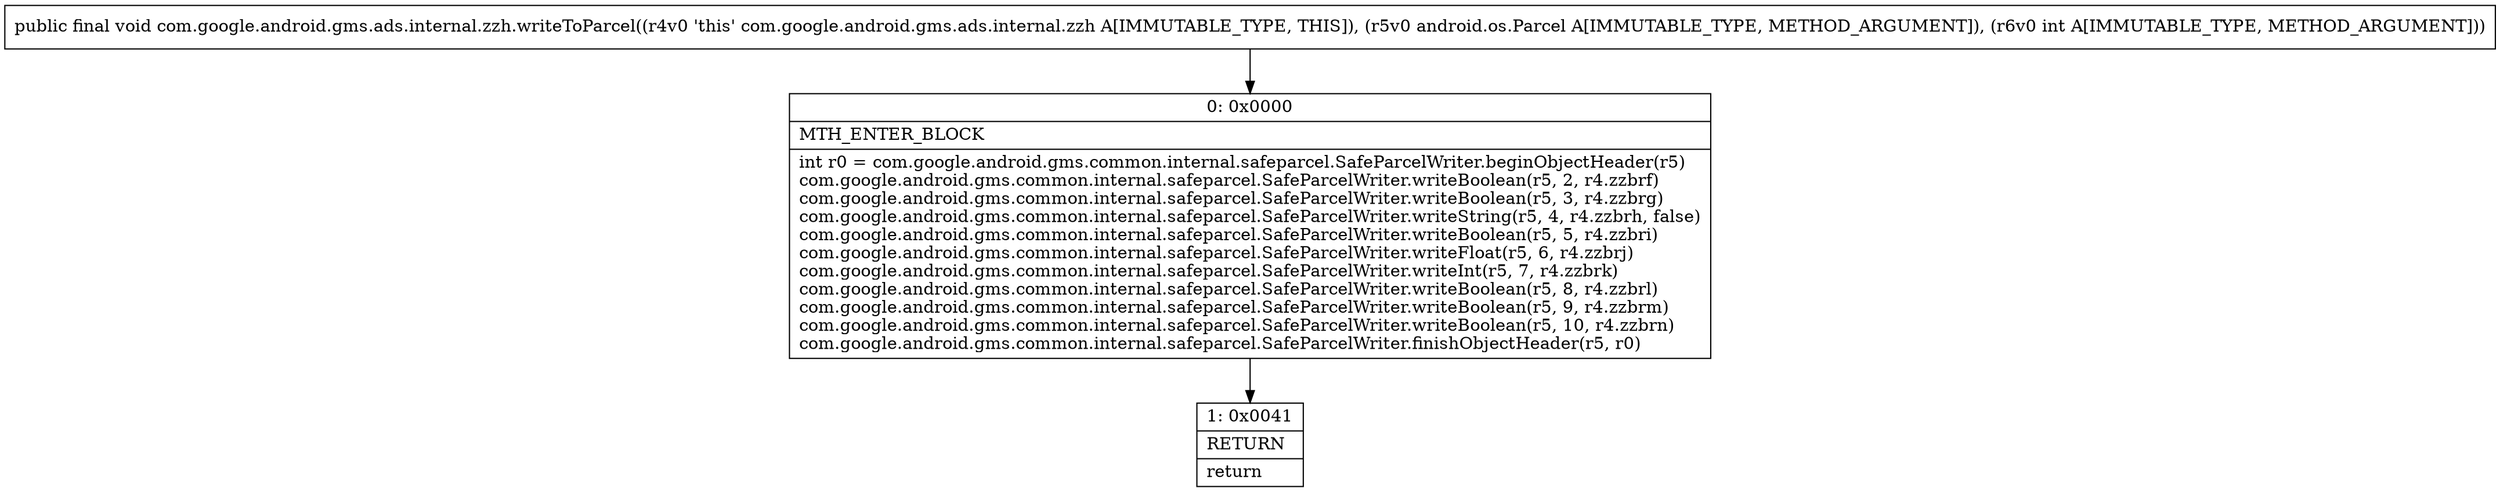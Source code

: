 digraph "CFG forcom.google.android.gms.ads.internal.zzh.writeToParcel(Landroid\/os\/Parcel;I)V" {
Node_0 [shape=record,label="{0\:\ 0x0000|MTH_ENTER_BLOCK\l|int r0 = com.google.android.gms.common.internal.safeparcel.SafeParcelWriter.beginObjectHeader(r5)\lcom.google.android.gms.common.internal.safeparcel.SafeParcelWriter.writeBoolean(r5, 2, r4.zzbrf)\lcom.google.android.gms.common.internal.safeparcel.SafeParcelWriter.writeBoolean(r5, 3, r4.zzbrg)\lcom.google.android.gms.common.internal.safeparcel.SafeParcelWriter.writeString(r5, 4, r4.zzbrh, false)\lcom.google.android.gms.common.internal.safeparcel.SafeParcelWriter.writeBoolean(r5, 5, r4.zzbri)\lcom.google.android.gms.common.internal.safeparcel.SafeParcelWriter.writeFloat(r5, 6, r4.zzbrj)\lcom.google.android.gms.common.internal.safeparcel.SafeParcelWriter.writeInt(r5, 7, r4.zzbrk)\lcom.google.android.gms.common.internal.safeparcel.SafeParcelWriter.writeBoolean(r5, 8, r4.zzbrl)\lcom.google.android.gms.common.internal.safeparcel.SafeParcelWriter.writeBoolean(r5, 9, r4.zzbrm)\lcom.google.android.gms.common.internal.safeparcel.SafeParcelWriter.writeBoolean(r5, 10, r4.zzbrn)\lcom.google.android.gms.common.internal.safeparcel.SafeParcelWriter.finishObjectHeader(r5, r0)\l}"];
Node_1 [shape=record,label="{1\:\ 0x0041|RETURN\l|return\l}"];
MethodNode[shape=record,label="{public final void com.google.android.gms.ads.internal.zzh.writeToParcel((r4v0 'this' com.google.android.gms.ads.internal.zzh A[IMMUTABLE_TYPE, THIS]), (r5v0 android.os.Parcel A[IMMUTABLE_TYPE, METHOD_ARGUMENT]), (r6v0 int A[IMMUTABLE_TYPE, METHOD_ARGUMENT])) }"];
MethodNode -> Node_0;
Node_0 -> Node_1;
}

